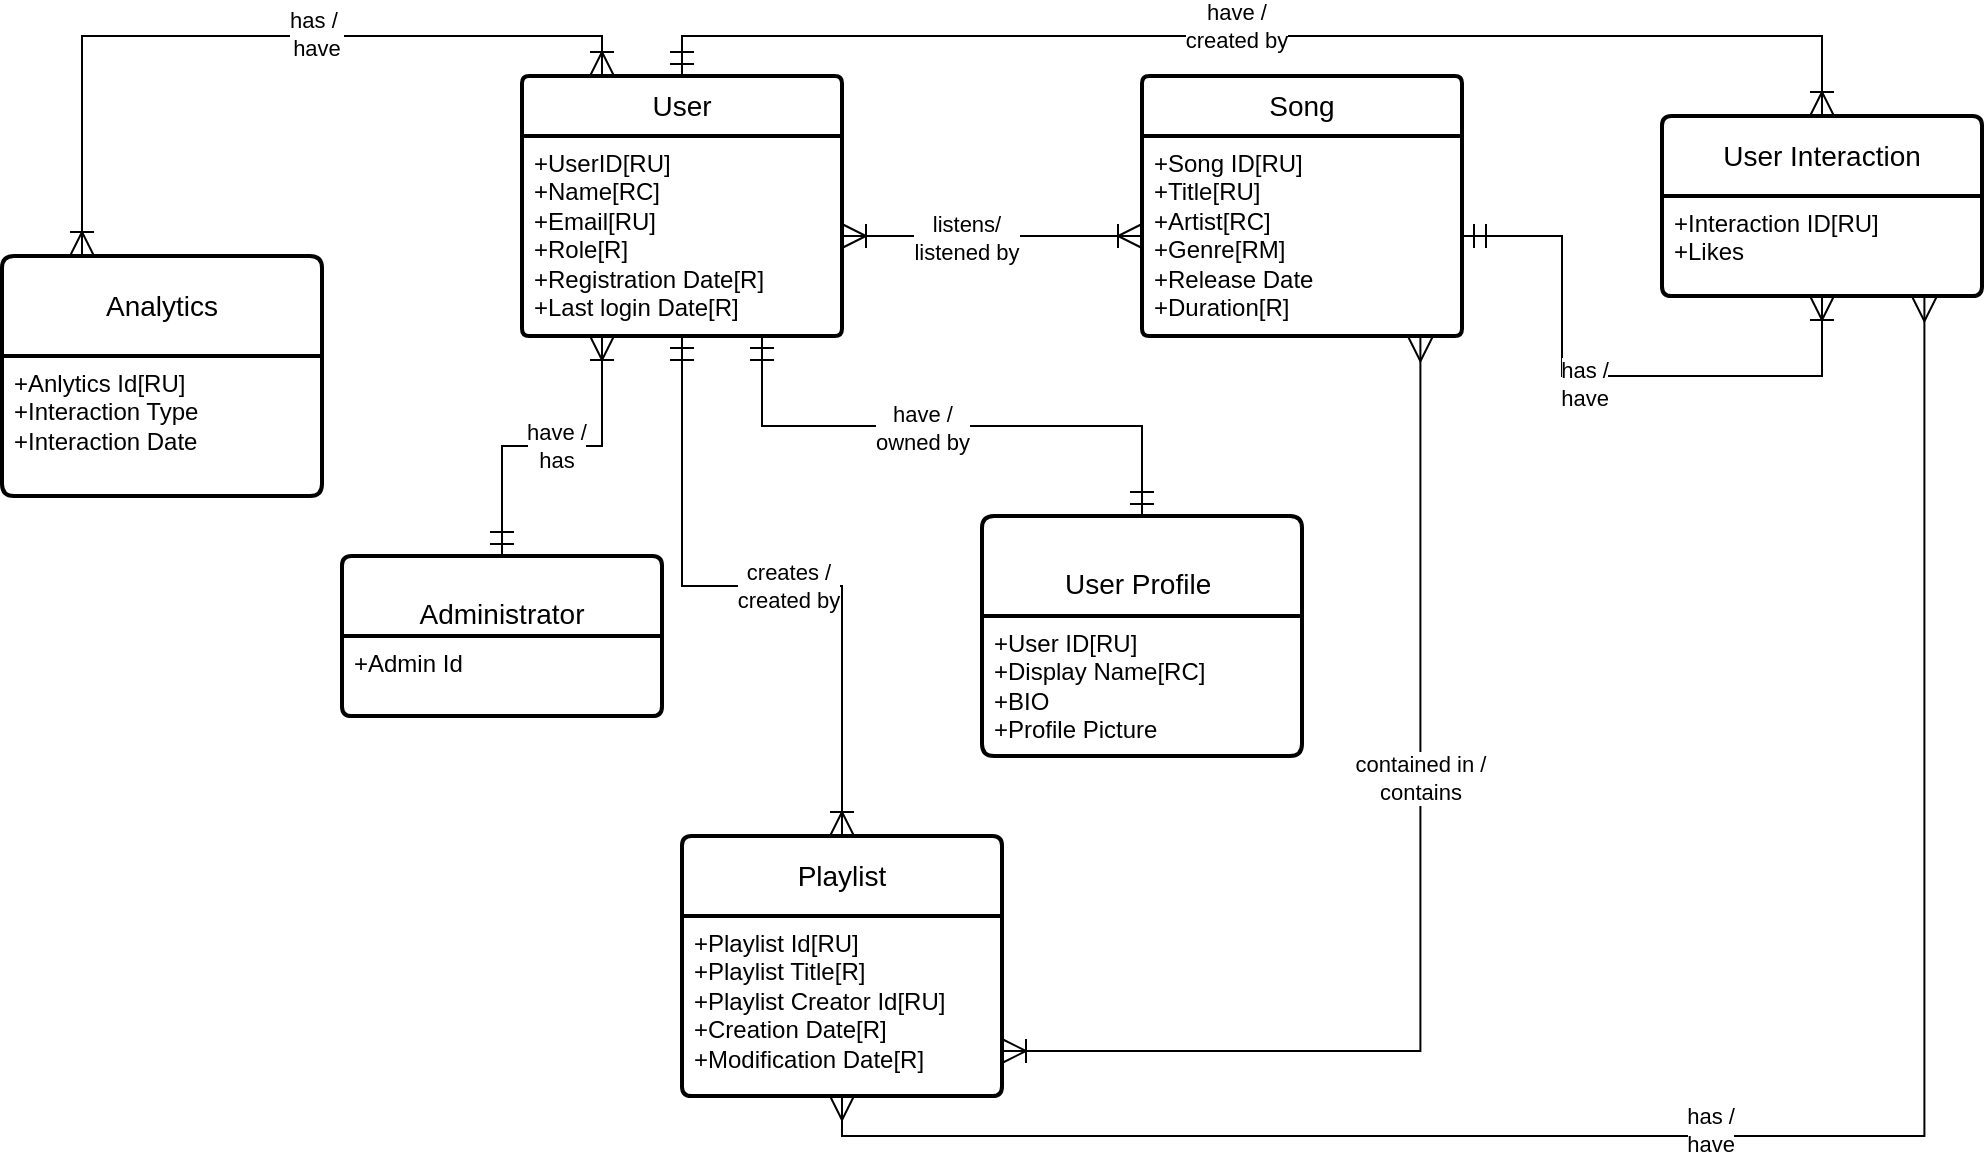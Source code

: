 <mxfile version="22.1.2" type="device">
  <diagram name="Page-1" id="LMq3ALRfjDE3fZjFZeSV">
    <mxGraphModel dx="1886" dy="606" grid="1" gridSize="10" guides="1" tooltips="1" connect="1" arrows="1" fold="1" page="1" pageScale="1" pageWidth="850" pageHeight="1100" math="0" shadow="0">
      <root>
        <mxCell id="0" />
        <mxCell id="1" parent="0" />
        <mxCell id="050R8RCMJbOMZqObq47W-5" value="Playlist" style="swimlane;childLayout=stackLayout;horizontal=1;startSize=40;horizontalStack=0;rounded=1;fontSize=14;fontStyle=0;strokeWidth=2;resizeParent=0;resizeLast=1;shadow=0;dashed=0;align=center;arcSize=4;whiteSpace=wrap;html=1;" vertex="1" parent="1">
          <mxGeometry x="80" y="470" width="160" height="130" as="geometry" />
        </mxCell>
        <mxCell id="050R8RCMJbOMZqObq47W-6" value="+Playlist Id[RU]&lt;br&gt;+Playlist Title[R]&lt;br&gt;+Playlist Creator Id[RU]&lt;br&gt;+Creation Date[R]&lt;br&gt;+Modification Date[R]" style="align=left;strokeColor=none;fillColor=none;spacingLeft=4;fontSize=12;verticalAlign=top;resizable=0;rotatable=0;part=1;html=1;" vertex="1" parent="050R8RCMJbOMZqObq47W-5">
          <mxGeometry y="40" width="160" height="90" as="geometry" />
        </mxCell>
        <mxCell id="050R8RCMJbOMZqObq47W-9" value="Song" style="swimlane;childLayout=stackLayout;horizontal=1;startSize=30;horizontalStack=0;rounded=1;fontSize=14;fontStyle=0;strokeWidth=2;resizeParent=0;resizeLast=1;shadow=0;dashed=0;align=center;arcSize=4;whiteSpace=wrap;html=1;" vertex="1" parent="1">
          <mxGeometry x="310" y="90" width="160" height="130" as="geometry" />
        </mxCell>
        <mxCell id="050R8RCMJbOMZqObq47W-10" value="+Song ID[RU]&lt;br&gt;+Title[RU]&lt;br&gt;+Artist[RC]&lt;br&gt;+Genre[RM]&lt;br&gt;+Release Date&lt;br&gt;+Duration[R]" style="align=left;strokeColor=none;fillColor=none;spacingLeft=4;fontSize=12;verticalAlign=top;resizable=0;rotatable=0;part=1;html=1;" vertex="1" parent="050R8RCMJbOMZqObq47W-9">
          <mxGeometry y="30" width="160" height="100" as="geometry" />
        </mxCell>
        <mxCell id="050R8RCMJbOMZqObq47W-26" style="edgeStyle=orthogonalEdgeStyle;rounded=0;orthogonalLoop=1;jettySize=auto;html=1;exitX=0.5;exitY=0;exitDx=0;exitDy=0;entryX=0.5;entryY=0;entryDx=0;entryDy=0;endArrow=ERoneToMany;endFill=0;startArrow=ERmandOne;startFill=0;endSize=10;startSize=10;" edge="1" parent="1" source="050R8RCMJbOMZqObq47W-11" target="050R8RCMJbOMZqObq47W-14">
          <mxGeometry relative="1" as="geometry" />
        </mxCell>
        <mxCell id="050R8RCMJbOMZqObq47W-27" value="have /&lt;br&gt;created by" style="edgeLabel;html=1;align=center;verticalAlign=middle;resizable=0;points=[];" vertex="1" connectable="0" parent="050R8RCMJbOMZqObq47W-26">
          <mxGeometry x="-0.059" y="5" relative="1" as="geometry">
            <mxPoint as="offset" />
          </mxGeometry>
        </mxCell>
        <mxCell id="050R8RCMJbOMZqObq47W-31" style="edgeStyle=orthogonalEdgeStyle;rounded=0;orthogonalLoop=1;jettySize=auto;html=1;exitX=0.25;exitY=0;exitDx=0;exitDy=0;entryX=0.25;entryY=0;entryDx=0;entryDy=0;endSize=10;startSize=10;endArrow=ERoneToMany;endFill=0;startArrow=ERoneToMany;startFill=0;" edge="1" parent="1" source="050R8RCMJbOMZqObq47W-11" target="050R8RCMJbOMZqObq47W-18">
          <mxGeometry relative="1" as="geometry" />
        </mxCell>
        <mxCell id="050R8RCMJbOMZqObq47W-32" value="has /&amp;nbsp;&lt;br&gt;have" style="edgeLabel;html=1;align=center;verticalAlign=middle;resizable=0;points=[];" vertex="1" connectable="0" parent="050R8RCMJbOMZqObq47W-31">
          <mxGeometry x="-0.161" y="-1" relative="1" as="geometry">
            <mxPoint as="offset" />
          </mxGeometry>
        </mxCell>
        <mxCell id="050R8RCMJbOMZqObq47W-11" value="User" style="swimlane;childLayout=stackLayout;horizontal=1;startSize=30;horizontalStack=0;rounded=1;fontSize=14;fontStyle=0;strokeWidth=2;resizeParent=0;resizeLast=1;shadow=0;dashed=0;align=center;arcSize=4;whiteSpace=wrap;html=1;" vertex="1" parent="1">
          <mxGeometry y="90" width="160" height="130" as="geometry" />
        </mxCell>
        <mxCell id="050R8RCMJbOMZqObq47W-12" value="+UserID[RU]&lt;br&gt;+Name[RC]&lt;br&gt;+Email[RU]&lt;br&gt;+Role[R]&lt;br&gt;+Registration Date[R]&lt;br&gt;+Last login Date[R]" style="align=left;strokeColor=none;fillColor=none;spacingLeft=4;fontSize=12;verticalAlign=top;resizable=0;rotatable=0;part=1;html=1;" vertex="1" parent="050R8RCMJbOMZqObq47W-11">
          <mxGeometry y="30" width="160" height="100" as="geometry" />
        </mxCell>
        <mxCell id="050R8RCMJbOMZqObq47W-14" value="User Interaction" style="swimlane;childLayout=stackLayout;horizontal=1;startSize=40;horizontalStack=0;rounded=1;fontSize=14;fontStyle=0;strokeWidth=2;resizeParent=0;resizeLast=1;shadow=0;dashed=0;align=center;arcSize=4;whiteSpace=wrap;html=1;" vertex="1" parent="1">
          <mxGeometry x="570" y="110" width="160" height="90" as="geometry" />
        </mxCell>
        <mxCell id="050R8RCMJbOMZqObq47W-15" value="+Interaction ID[RU]&lt;br&gt;+Likes" style="align=left;strokeColor=none;fillColor=none;spacingLeft=4;fontSize=12;verticalAlign=top;resizable=0;rotatable=0;part=1;html=1;" vertex="1" parent="050R8RCMJbOMZqObq47W-14">
          <mxGeometry y="40" width="160" height="50" as="geometry" />
        </mxCell>
        <mxCell id="050R8RCMJbOMZqObq47W-16" value="&lt;table style=&quot;border-collapse:&lt;br/&gt; collapse;width:87pt&quot; width=&quot;116&quot; cellspacing=&quot;0&quot; cellpadding=&quot;0&quot; border=&quot;0&quot;&gt;&lt;tbody&gt;&lt;tr style=&quot;height:14.4pt&quot; height=&quot;19&quot;&gt;&lt;br/&gt;  &lt;td style=&quot;height:14.4pt;width:87pt&quot; width=&quot;116&quot; height=&quot;19&quot;&gt;User Profile&amp;nbsp;&lt;/td&gt;&lt;/tr&gt;&lt;/tbody&gt;&lt;/table&gt;" style="swimlane;childLayout=stackLayout;horizontal=1;startSize=50;horizontalStack=0;rounded=1;fontSize=14;fontStyle=0;strokeWidth=2;resizeParent=0;resizeLast=1;shadow=0;dashed=0;align=center;arcSize=4;whiteSpace=wrap;html=1;" vertex="1" parent="1">
          <mxGeometry x="230" y="310" width="160" height="120" as="geometry" />
        </mxCell>
        <mxCell id="050R8RCMJbOMZqObq47W-17" value="+User ID[RU]&lt;br&gt;+Display Name[RC]&lt;br&gt;+BIO&lt;br&gt;+Profile Picture" style="align=left;strokeColor=none;fillColor=none;spacingLeft=4;fontSize=12;verticalAlign=top;resizable=0;rotatable=0;part=1;html=1;" vertex="1" parent="050R8RCMJbOMZqObq47W-16">
          <mxGeometry y="50" width="160" height="70" as="geometry" />
        </mxCell>
        <mxCell id="050R8RCMJbOMZqObq47W-18" value="Analytics" style="swimlane;childLayout=stackLayout;horizontal=1;startSize=50;horizontalStack=0;rounded=1;fontSize=14;fontStyle=0;strokeWidth=2;resizeParent=0;resizeLast=1;shadow=0;dashed=0;align=center;arcSize=4;whiteSpace=wrap;html=1;" vertex="1" parent="1">
          <mxGeometry x="-260" y="180" width="160" height="120" as="geometry" />
        </mxCell>
        <mxCell id="050R8RCMJbOMZqObq47W-19" value="+Anlytics Id[RU]&lt;br&gt;+Interaction Type&lt;br&gt;+Interaction Date" style="align=left;strokeColor=none;fillColor=none;spacingLeft=4;fontSize=12;verticalAlign=top;resizable=0;rotatable=0;part=1;html=1;" vertex="1" parent="050R8RCMJbOMZqObq47W-18">
          <mxGeometry y="50" width="160" height="70" as="geometry" />
        </mxCell>
        <mxCell id="050R8RCMJbOMZqObq47W-20" value="&lt;table style=&quot;border-collapse:&lt;br/&gt; collapse;width:87pt&quot; width=&quot;116&quot; cellspacing=&quot;0&quot; cellpadding=&quot;0&quot; border=&quot;0&quot;&gt;&lt;tbody&gt;&lt;tr style=&quot;height:14.4pt&quot; height=&quot;19&quot;&gt;&lt;br/&gt;  &lt;td style=&quot;height:14.4pt;width:87pt&quot; width=&quot;116&quot; height=&quot;19&quot;&gt;Administrator&lt;/td&gt;&lt;/tr&gt;&lt;/tbody&gt;&lt;/table&gt;" style="swimlane;childLayout=stackLayout;horizontal=1;startSize=40;horizontalStack=0;rounded=1;fontSize=14;fontStyle=0;strokeWidth=2;resizeParent=0;resizeLast=1;shadow=0;dashed=0;align=center;arcSize=4;whiteSpace=wrap;html=1;" vertex="1" parent="1">
          <mxGeometry x="-90" y="330" width="160" height="80" as="geometry" />
        </mxCell>
        <mxCell id="050R8RCMJbOMZqObq47W-21" value="+Admin Id" style="align=left;strokeColor=none;fillColor=none;spacingLeft=4;fontSize=12;verticalAlign=top;resizable=0;rotatable=0;part=1;html=1;" vertex="1" parent="050R8RCMJbOMZqObq47W-20">
          <mxGeometry y="40" width="160" height="40" as="geometry" />
        </mxCell>
        <mxCell id="050R8RCMJbOMZqObq47W-22" style="edgeStyle=orthogonalEdgeStyle;rounded=0;orthogonalLoop=1;jettySize=auto;html=1;exitX=1;exitY=0.5;exitDx=0;exitDy=0;entryX=0;entryY=0.5;entryDx=0;entryDy=0;endArrow=ERoneToMany;endFill=0;startArrow=ERoneToMany;startFill=0;endSize=10;startSize=10;" edge="1" parent="1" source="050R8RCMJbOMZqObq47W-12" target="050R8RCMJbOMZqObq47W-10">
          <mxGeometry relative="1" as="geometry" />
        </mxCell>
        <mxCell id="050R8RCMJbOMZqObq47W-23" value="listens/&lt;br&gt;listened by" style="edgeLabel;html=1;align=center;verticalAlign=middle;resizable=0;points=[];" vertex="1" connectable="0" parent="050R8RCMJbOMZqObq47W-22">
          <mxGeometry x="-0.181" y="-1" relative="1" as="geometry">
            <mxPoint as="offset" />
          </mxGeometry>
        </mxCell>
        <mxCell id="050R8RCMJbOMZqObq47W-24" style="edgeStyle=orthogonalEdgeStyle;rounded=0;orthogonalLoop=1;jettySize=auto;html=1;exitX=0.5;exitY=1;exitDx=0;exitDy=0;entryX=0.5;entryY=0;entryDx=0;entryDy=0;endArrow=ERoneToMany;endFill=0;endSize=10;startSize=10;startArrow=ERmandOne;startFill=0;" edge="1" parent="1" source="050R8RCMJbOMZqObq47W-12" target="050R8RCMJbOMZqObq47W-5">
          <mxGeometry relative="1" as="geometry" />
        </mxCell>
        <mxCell id="050R8RCMJbOMZqObq47W-25" value="creates /&lt;br&gt;created by" style="edgeLabel;html=1;align=center;verticalAlign=middle;resizable=0;points=[];" vertex="1" connectable="0" parent="050R8RCMJbOMZqObq47W-24">
          <mxGeometry x="0.076" relative="1" as="geometry">
            <mxPoint as="offset" />
          </mxGeometry>
        </mxCell>
        <mxCell id="050R8RCMJbOMZqObq47W-29" style="edgeStyle=orthogonalEdgeStyle;rounded=0;orthogonalLoop=1;jettySize=auto;html=1;exitX=0.75;exitY=1;exitDx=0;exitDy=0;endSize=10;startSize=10;endArrow=ERmandOne;endFill=0;startArrow=ERmandOne;startFill=0;" edge="1" parent="1" source="050R8RCMJbOMZqObq47W-12" target="050R8RCMJbOMZqObq47W-16">
          <mxGeometry relative="1" as="geometry" />
        </mxCell>
        <mxCell id="050R8RCMJbOMZqObq47W-30" value="have /&lt;br&gt;owned by" style="edgeLabel;html=1;align=center;verticalAlign=middle;resizable=0;points=[];" vertex="1" connectable="0" parent="050R8RCMJbOMZqObq47W-29">
          <mxGeometry x="-0.11" y="-1" relative="1" as="geometry">
            <mxPoint as="offset" />
          </mxGeometry>
        </mxCell>
        <mxCell id="050R8RCMJbOMZqObq47W-33" style="edgeStyle=orthogonalEdgeStyle;rounded=0;orthogonalLoop=1;jettySize=auto;html=1;exitX=0.25;exitY=1;exitDx=0;exitDy=0;entryX=0.5;entryY=0;entryDx=0;entryDy=0;endArrow=ERmandOne;endFill=0;startArrow=ERoneToMany;startFill=0;endSize=10;startSize=10;" edge="1" parent="1" source="050R8RCMJbOMZqObq47W-12" target="050R8RCMJbOMZqObq47W-20">
          <mxGeometry relative="1" as="geometry" />
        </mxCell>
        <mxCell id="050R8RCMJbOMZqObq47W-34" value="have /&lt;br&gt;has" style="edgeLabel;html=1;align=center;verticalAlign=middle;resizable=0;points=[];" vertex="1" connectable="0" parent="050R8RCMJbOMZqObq47W-33">
          <mxGeometry x="-0.018" relative="1" as="geometry">
            <mxPoint as="offset" />
          </mxGeometry>
        </mxCell>
        <mxCell id="050R8RCMJbOMZqObq47W-35" style="edgeStyle=orthogonalEdgeStyle;rounded=0;orthogonalLoop=1;jettySize=auto;html=1;exitX=1;exitY=0.75;exitDx=0;exitDy=0;entryX=0.87;entryY=1.006;entryDx=0;entryDy=0;entryPerimeter=0;endArrow=ERmany;endFill=0;startArrow=ERoneToMany;startFill=0;endSize=10;startSize=10;" edge="1" parent="1" source="050R8RCMJbOMZqObq47W-6" target="050R8RCMJbOMZqObq47W-10">
          <mxGeometry relative="1" as="geometry" />
        </mxCell>
        <mxCell id="050R8RCMJbOMZqObq47W-36" value="contained in /&lt;br&gt;contains" style="edgeLabel;html=1;align=center;verticalAlign=middle;resizable=0;points=[];" vertex="1" connectable="0" parent="050R8RCMJbOMZqObq47W-35">
          <mxGeometry x="0.223" relative="1" as="geometry">
            <mxPoint as="offset" />
          </mxGeometry>
        </mxCell>
        <mxCell id="050R8RCMJbOMZqObq47W-37" style="edgeStyle=orthogonalEdgeStyle;rounded=0;orthogonalLoop=1;jettySize=auto;html=1;exitX=1;exitY=0.5;exitDx=0;exitDy=0;entryX=0.5;entryY=1;entryDx=0;entryDy=0;endArrow=ERoneToMany;endFill=0;startArrow=ERmandOne;startFill=0;endSize=10;startSize=10;" edge="1" parent="1" source="050R8RCMJbOMZqObq47W-10" target="050R8RCMJbOMZqObq47W-15">
          <mxGeometry relative="1" as="geometry" />
        </mxCell>
        <mxCell id="050R8RCMJbOMZqObq47W-38" value="has /&lt;br&gt;have" style="edgeLabel;html=1;align=center;verticalAlign=middle;resizable=0;points=[];" vertex="1" connectable="0" parent="050R8RCMJbOMZqObq47W-37">
          <mxGeometry x="-0.101" y="-4" relative="1" as="geometry">
            <mxPoint as="offset" />
          </mxGeometry>
        </mxCell>
        <mxCell id="050R8RCMJbOMZqObq47W-39" style="edgeStyle=orthogonalEdgeStyle;rounded=0;orthogonalLoop=1;jettySize=auto;html=1;exitX=0.5;exitY=1;exitDx=0;exitDy=0;entryX=0.82;entryY=1.012;entryDx=0;entryDy=0;entryPerimeter=0;endArrow=ERmany;endFill=0;startArrow=ERmany;startFill=0;endSize=10;startSize=10;" edge="1" parent="1" source="050R8RCMJbOMZqObq47W-6" target="050R8RCMJbOMZqObq47W-15">
          <mxGeometry relative="1" as="geometry" />
        </mxCell>
        <mxCell id="050R8RCMJbOMZqObq47W-40" value="has /&lt;br&gt;have" style="edgeLabel;html=1;align=center;verticalAlign=middle;resizable=0;points=[];" vertex="1" connectable="0" parent="050R8RCMJbOMZqObq47W-39">
          <mxGeometry x="-0.075" y="3" relative="1" as="geometry">
            <mxPoint as="offset" />
          </mxGeometry>
        </mxCell>
      </root>
    </mxGraphModel>
  </diagram>
</mxfile>
